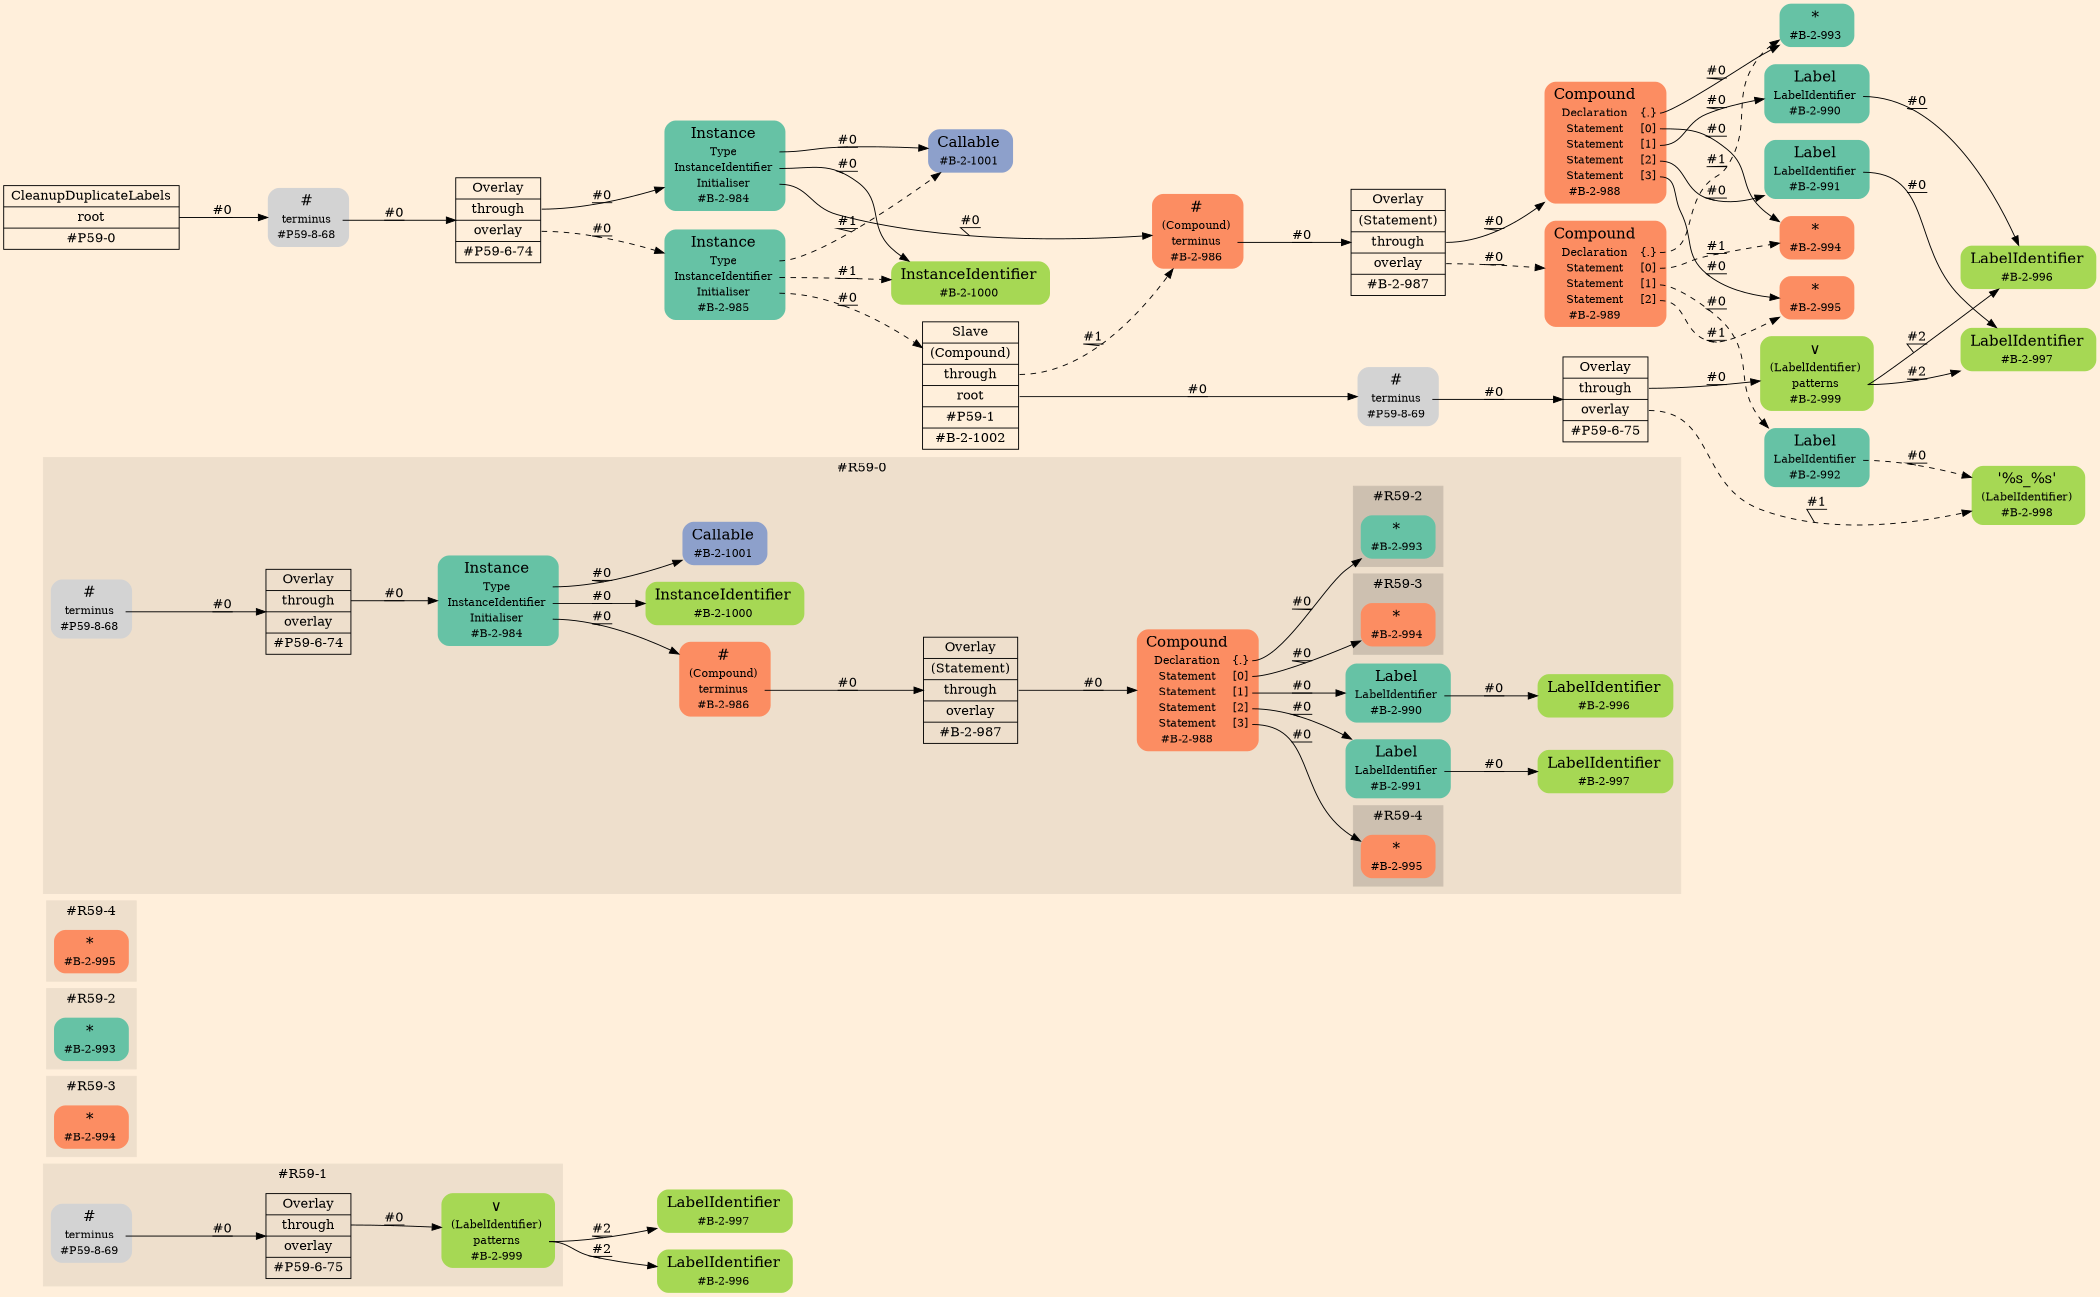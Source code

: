digraph Inferno {
graph [
rankdir = "LR"
ranksep = 1.0
size = "14,20"
bgcolor = antiquewhite1
color = black
fontcolor = black
];
node [
];
"#R59-1/#B-2-997" [
shape = "plaintext"
fillcolor = "/set28/5"
label = <<TABLE BORDER="0" CELLBORDER="0" CELLSPACING="0">
 <TR>
  <TD><FONT POINT-SIZE="16.0">LabelIdentifier</FONT></TD>
  <TD></TD>
 </TR>
 <TR>
  <TD>#B-2-997</TD>
  <TD PORT="port0"></TD>
 </TR>
</TABLE>>
style = "rounded,filled"
fontsize = "12"
];
"#R59-1/#B-2-996" [
shape = "plaintext"
fillcolor = "/set28/5"
label = <<TABLE BORDER="0" CELLBORDER="0" CELLSPACING="0">
 <TR>
  <TD><FONT POINT-SIZE="16.0">LabelIdentifier</FONT></TD>
  <TD></TD>
 </TR>
 <TR>
  <TD>#B-2-996</TD>
  <TD PORT="port0"></TD>
 </TR>
</TABLE>>
style = "rounded,filled"
fontsize = "12"
];
subgraph "cluster#R59-1" {
label = "#R59-1"
style = "filled"
color = antiquewhite2
"#R59-1/#B-2-999" [
shape = "plaintext"
fillcolor = "/set28/5"
label = <<TABLE BORDER="0" CELLBORDER="0" CELLSPACING="0">
 <TR>
  <TD><FONT POINT-SIZE="16.0">∨</FONT></TD>
  <TD></TD>
 </TR>
 <TR>
  <TD>(LabelIdentifier)</TD>
  <TD PORT="port0"></TD>
 </TR>
 <TR>
  <TD>patterns</TD>
  <TD PORT="port1"></TD>
 </TR>
 <TR>
  <TD>#B-2-999</TD>
  <TD PORT="port2"></TD>
 </TR>
</TABLE>>
style = "rounded,filled"
fontsize = "12"
];
"#R59-1/#P59-8-69" [
shape = "plaintext"
label = <<TABLE BORDER="0" CELLBORDER="0" CELLSPACING="0">
 <TR>
  <TD><FONT POINT-SIZE="16.0">#</FONT></TD>
  <TD></TD>
 </TR>
 <TR>
  <TD>terminus</TD>
  <TD PORT="port0"></TD>
 </TR>
 <TR>
  <TD>#P59-8-69</TD>
  <TD PORT="port1"></TD>
 </TR>
</TABLE>>
style = "rounded,filled"
fontsize = "12"
];
"#R59-1/#P59-6-75" [
shape = "record"
fillcolor = antiquewhite2
label = "<fixed> Overlay | <port0> through | <port1> overlay | <port2> #P59-6-75"
style = "filled"
fontsize = "14"
color = black
fontcolor = black
];
}
subgraph "cluster#R59-3" {
label = "#R59-3"
style = "filled"
color = antiquewhite2
"#R59-3/#B-2-994" [
shape = "plaintext"
fillcolor = "/set28/2"
label = <<TABLE BORDER="0" CELLBORDER="0" CELLSPACING="0">
 <TR>
  <TD><FONT POINT-SIZE="16.0">*</FONT></TD>
  <TD></TD>
 </TR>
 <TR>
  <TD>#B-2-994</TD>
  <TD PORT="port0"></TD>
 </TR>
</TABLE>>
style = "rounded,filled"
fontsize = "12"
];
}
subgraph "cluster#R59-2" {
label = "#R59-2"
style = "filled"
color = antiquewhite2
"#R59-2/#B-2-993" [
shape = "plaintext"
fillcolor = "/set28/1"
label = <<TABLE BORDER="0" CELLBORDER="0" CELLSPACING="0">
 <TR>
  <TD><FONT POINT-SIZE="16.0">*</FONT></TD>
  <TD></TD>
 </TR>
 <TR>
  <TD>#B-2-993</TD>
  <TD PORT="port0"></TD>
 </TR>
</TABLE>>
style = "rounded,filled"
fontsize = "12"
];
}
subgraph "cluster#R59-4" {
label = "#R59-4"
style = "filled"
color = antiquewhite2
"#R59-4/#B-2-995" [
shape = "plaintext"
fillcolor = "/set28/2"
label = <<TABLE BORDER="0" CELLBORDER="0" CELLSPACING="0">
 <TR>
  <TD><FONT POINT-SIZE="16.0">*</FONT></TD>
  <TD></TD>
 </TR>
 <TR>
  <TD>#B-2-995</TD>
  <TD PORT="port0"></TD>
 </TR>
</TABLE>>
style = "rounded,filled"
fontsize = "12"
];
}
subgraph "cluster#R59-0" {
label = "#R59-0"
style = "filled"
color = antiquewhite2
"#R59-0/#B-2-1001" [
shape = "plaintext"
fillcolor = "/set28/3"
label = <<TABLE BORDER="0" CELLBORDER="0" CELLSPACING="0">
 <TR>
  <TD><FONT POINT-SIZE="16.0">Callable</FONT></TD>
  <TD></TD>
 </TR>
 <TR>
  <TD>#B-2-1001</TD>
  <TD PORT="port0"></TD>
 </TR>
</TABLE>>
style = "rounded,filled"
fontsize = "12"
];
"#R59-0/#B-2-984" [
shape = "plaintext"
fillcolor = "/set28/1"
label = <<TABLE BORDER="0" CELLBORDER="0" CELLSPACING="0">
 <TR>
  <TD><FONT POINT-SIZE="16.0">Instance</FONT></TD>
  <TD></TD>
 </TR>
 <TR>
  <TD>Type</TD>
  <TD PORT="port0"></TD>
 </TR>
 <TR>
  <TD>InstanceIdentifier</TD>
  <TD PORT="port1"></TD>
 </TR>
 <TR>
  <TD>Initialiser</TD>
  <TD PORT="port2"></TD>
 </TR>
 <TR>
  <TD>#B-2-984</TD>
  <TD PORT="port3"></TD>
 </TR>
</TABLE>>
style = "rounded,filled"
fontsize = "12"
];
"#R59-0/#P59-8-68" [
shape = "plaintext"
label = <<TABLE BORDER="0" CELLBORDER="0" CELLSPACING="0">
 <TR>
  <TD><FONT POINT-SIZE="16.0">#</FONT></TD>
  <TD></TD>
 </TR>
 <TR>
  <TD>terminus</TD>
  <TD PORT="port0"></TD>
 </TR>
 <TR>
  <TD>#P59-8-68</TD>
  <TD PORT="port1"></TD>
 </TR>
</TABLE>>
style = "rounded,filled"
fontsize = "12"
];
"#R59-0/#B-2-997" [
shape = "plaintext"
fillcolor = "/set28/5"
label = <<TABLE BORDER="0" CELLBORDER="0" CELLSPACING="0">
 <TR>
  <TD><FONT POINT-SIZE="16.0">LabelIdentifier</FONT></TD>
  <TD></TD>
 </TR>
 <TR>
  <TD>#B-2-997</TD>
  <TD PORT="port0"></TD>
 </TR>
</TABLE>>
style = "rounded,filled"
fontsize = "12"
];
"#R59-0/#B-2-988" [
shape = "plaintext"
fillcolor = "/set28/2"
label = <<TABLE BORDER="0" CELLBORDER="0" CELLSPACING="0">
 <TR>
  <TD><FONT POINT-SIZE="16.0">Compound</FONT></TD>
  <TD></TD>
 </TR>
 <TR>
  <TD>Declaration</TD>
  <TD PORT="port0">{.}</TD>
 </TR>
 <TR>
  <TD>Statement</TD>
  <TD PORT="port1">[0]</TD>
 </TR>
 <TR>
  <TD>Statement</TD>
  <TD PORT="port2">[1]</TD>
 </TR>
 <TR>
  <TD>Statement</TD>
  <TD PORT="port3">[2]</TD>
 </TR>
 <TR>
  <TD>Statement</TD>
  <TD PORT="port4">[3]</TD>
 </TR>
 <TR>
  <TD>#B-2-988</TD>
  <TD PORT="port5"></TD>
 </TR>
</TABLE>>
style = "rounded,filled"
fontsize = "12"
];
"#R59-0/#B-2-990" [
shape = "plaintext"
fillcolor = "/set28/1"
label = <<TABLE BORDER="0" CELLBORDER="0" CELLSPACING="0">
 <TR>
  <TD><FONT POINT-SIZE="16.0">Label</FONT></TD>
  <TD></TD>
 </TR>
 <TR>
  <TD>LabelIdentifier</TD>
  <TD PORT="port0"></TD>
 </TR>
 <TR>
  <TD>#B-2-990</TD>
  <TD PORT="port1"></TD>
 </TR>
</TABLE>>
style = "rounded,filled"
fontsize = "12"
];
"#R59-0/#P59-6-74" [
shape = "record"
fillcolor = antiquewhite2
label = "<fixed> Overlay | <port0> through | <port1> overlay | <port2> #P59-6-74"
style = "filled"
fontsize = "14"
color = black
fontcolor = black
];
"#R59-0/#B-2-986" [
shape = "plaintext"
fillcolor = "/set28/2"
label = <<TABLE BORDER="0" CELLBORDER="0" CELLSPACING="0">
 <TR>
  <TD><FONT POINT-SIZE="16.0">#</FONT></TD>
  <TD></TD>
 </TR>
 <TR>
  <TD>(Compound)</TD>
  <TD PORT="port0"></TD>
 </TR>
 <TR>
  <TD>terminus</TD>
  <TD PORT="port1"></TD>
 </TR>
 <TR>
  <TD>#B-2-986</TD>
  <TD PORT="port2"></TD>
 </TR>
</TABLE>>
style = "rounded,filled"
fontsize = "12"
];
"#R59-0/#B-2-987" [
shape = "record"
fillcolor = antiquewhite2
label = "<fixed> Overlay | <port0> (Statement) | <port1> through | <port2> overlay | <port3> #B-2-987"
style = "filled"
fontsize = "14"
color = black
fontcolor = black
];
"#R59-0/#B-2-996" [
shape = "plaintext"
fillcolor = "/set28/5"
label = <<TABLE BORDER="0" CELLBORDER="0" CELLSPACING="0">
 <TR>
  <TD><FONT POINT-SIZE="16.0">LabelIdentifier</FONT></TD>
  <TD></TD>
 </TR>
 <TR>
  <TD>#B-2-996</TD>
  <TD PORT="port0"></TD>
 </TR>
</TABLE>>
style = "rounded,filled"
fontsize = "12"
];
"#R59-0/#B-2-1000" [
shape = "plaintext"
fillcolor = "/set28/5"
label = <<TABLE BORDER="0" CELLBORDER="0" CELLSPACING="0">
 <TR>
  <TD><FONT POINT-SIZE="16.0">InstanceIdentifier</FONT></TD>
  <TD></TD>
 </TR>
 <TR>
  <TD>#B-2-1000</TD>
  <TD PORT="port0"></TD>
 </TR>
</TABLE>>
style = "rounded,filled"
fontsize = "12"
];
"#R59-0/#B-2-991" [
shape = "plaintext"
fillcolor = "/set28/1"
label = <<TABLE BORDER="0" CELLBORDER="0" CELLSPACING="0">
 <TR>
  <TD><FONT POINT-SIZE="16.0">Label</FONT></TD>
  <TD></TD>
 </TR>
 <TR>
  <TD>LabelIdentifier</TD>
  <TD PORT="port0"></TD>
 </TR>
 <TR>
  <TD>#B-2-991</TD>
  <TD PORT="port1"></TD>
 </TR>
</TABLE>>
style = "rounded,filled"
fontsize = "12"
];
subgraph "cluster#R59-4" {
label = "#R59-4"
style = "filled"
color = antiquewhite3
"#R59-0/#B-2-995" [
shape = "plaintext"
fillcolor = "/set28/2"
label = <<TABLE BORDER="0" CELLBORDER="0" CELLSPACING="0">
 <TR>
  <TD><FONT POINT-SIZE="16.0">*</FONT></TD>
  <TD></TD>
 </TR>
 <TR>
  <TD>#B-2-995</TD>
  <TD PORT="port0"></TD>
 </TR>
</TABLE>>
style = "rounded,filled"
fontsize = "12"
];
}
subgraph "cluster#R59-2" {
label = "#R59-2"
style = "filled"
color = antiquewhite3
"#R59-0/#B-2-993" [
shape = "plaintext"
fillcolor = "/set28/1"
label = <<TABLE BORDER="0" CELLBORDER="0" CELLSPACING="0">
 <TR>
  <TD><FONT POINT-SIZE="16.0">*</FONT></TD>
  <TD></TD>
 </TR>
 <TR>
  <TD>#B-2-993</TD>
  <TD PORT="port0"></TD>
 </TR>
</TABLE>>
style = "rounded,filled"
fontsize = "12"
];
}
subgraph "cluster#R59-3" {
label = "#R59-3"
style = "filled"
color = antiquewhite3
"#R59-0/#B-2-994" [
shape = "plaintext"
fillcolor = "/set28/2"
label = <<TABLE BORDER="0" CELLBORDER="0" CELLSPACING="0">
 <TR>
  <TD><FONT POINT-SIZE="16.0">*</FONT></TD>
  <TD></TD>
 </TR>
 <TR>
  <TD>#B-2-994</TD>
  <TD PORT="port0"></TD>
 </TR>
</TABLE>>
style = "rounded,filled"
fontsize = "12"
];
}
}
"CR#P59-0" [
shape = "record"
fillcolor = antiquewhite1
label = "<fixed> CleanupDuplicateLabels | <port0> root | <port1> #P59-0"
style = "filled"
fontsize = "14"
color = black
fontcolor = black
];
"#P59-8-68" [
shape = "plaintext"
label = <<TABLE BORDER="0" CELLBORDER="0" CELLSPACING="0">
 <TR>
  <TD><FONT POINT-SIZE="16.0">#</FONT></TD>
  <TD></TD>
 </TR>
 <TR>
  <TD>terminus</TD>
  <TD PORT="port0"></TD>
 </TR>
 <TR>
  <TD>#P59-8-68</TD>
  <TD PORT="port1"></TD>
 </TR>
</TABLE>>
style = "rounded,filled"
fontsize = "12"
];
"#P59-6-74" [
shape = "record"
fillcolor = antiquewhite1
label = "<fixed> Overlay | <port0> through | <port1> overlay | <port2> #P59-6-74"
style = "filled"
fontsize = "14"
color = black
fontcolor = black
];
"#B-2-984" [
shape = "plaintext"
fillcolor = "/set28/1"
label = <<TABLE BORDER="0" CELLBORDER="0" CELLSPACING="0">
 <TR>
  <TD><FONT POINT-SIZE="16.0">Instance</FONT></TD>
  <TD></TD>
 </TR>
 <TR>
  <TD>Type</TD>
  <TD PORT="port0"></TD>
 </TR>
 <TR>
  <TD>InstanceIdentifier</TD>
  <TD PORT="port1"></TD>
 </TR>
 <TR>
  <TD>Initialiser</TD>
  <TD PORT="port2"></TD>
 </TR>
 <TR>
  <TD>#B-2-984</TD>
  <TD PORT="port3"></TD>
 </TR>
</TABLE>>
style = "rounded,filled"
fontsize = "12"
];
"#B-2-1001" [
shape = "plaintext"
fillcolor = "/set28/3"
label = <<TABLE BORDER="0" CELLBORDER="0" CELLSPACING="0">
 <TR>
  <TD><FONT POINT-SIZE="16.0">Callable</FONT></TD>
  <TD></TD>
 </TR>
 <TR>
  <TD>#B-2-1001</TD>
  <TD PORT="port0"></TD>
 </TR>
</TABLE>>
style = "rounded,filled"
fontsize = "12"
];
"#B-2-1000" [
shape = "plaintext"
fillcolor = "/set28/5"
label = <<TABLE BORDER="0" CELLBORDER="0" CELLSPACING="0">
 <TR>
  <TD><FONT POINT-SIZE="16.0">InstanceIdentifier</FONT></TD>
  <TD></TD>
 </TR>
 <TR>
  <TD>#B-2-1000</TD>
  <TD PORT="port0"></TD>
 </TR>
</TABLE>>
style = "rounded,filled"
fontsize = "12"
];
"#B-2-986" [
shape = "plaintext"
fillcolor = "/set28/2"
label = <<TABLE BORDER="0" CELLBORDER="0" CELLSPACING="0">
 <TR>
  <TD><FONT POINT-SIZE="16.0">#</FONT></TD>
  <TD></TD>
 </TR>
 <TR>
  <TD>(Compound)</TD>
  <TD PORT="port0"></TD>
 </TR>
 <TR>
  <TD>terminus</TD>
  <TD PORT="port1"></TD>
 </TR>
 <TR>
  <TD>#B-2-986</TD>
  <TD PORT="port2"></TD>
 </TR>
</TABLE>>
style = "rounded,filled"
fontsize = "12"
];
"#B-2-987" [
shape = "record"
fillcolor = antiquewhite1
label = "<fixed> Overlay | <port0> (Statement) | <port1> through | <port2> overlay | <port3> #B-2-987"
style = "filled"
fontsize = "14"
color = black
fontcolor = black
];
"#B-2-988" [
shape = "plaintext"
fillcolor = "/set28/2"
label = <<TABLE BORDER="0" CELLBORDER="0" CELLSPACING="0">
 <TR>
  <TD><FONT POINT-SIZE="16.0">Compound</FONT></TD>
  <TD></TD>
 </TR>
 <TR>
  <TD>Declaration</TD>
  <TD PORT="port0">{.}</TD>
 </TR>
 <TR>
  <TD>Statement</TD>
  <TD PORT="port1">[0]</TD>
 </TR>
 <TR>
  <TD>Statement</TD>
  <TD PORT="port2">[1]</TD>
 </TR>
 <TR>
  <TD>Statement</TD>
  <TD PORT="port3">[2]</TD>
 </TR>
 <TR>
  <TD>Statement</TD>
  <TD PORT="port4">[3]</TD>
 </TR>
 <TR>
  <TD>#B-2-988</TD>
  <TD PORT="port5"></TD>
 </TR>
</TABLE>>
style = "rounded,filled"
fontsize = "12"
];
"#B-2-993" [
shape = "plaintext"
fillcolor = "/set28/1"
label = <<TABLE BORDER="0" CELLBORDER="0" CELLSPACING="0">
 <TR>
  <TD><FONT POINT-SIZE="16.0">*</FONT></TD>
  <TD></TD>
 </TR>
 <TR>
  <TD>#B-2-993</TD>
  <TD PORT="port0"></TD>
 </TR>
</TABLE>>
style = "rounded,filled"
fontsize = "12"
];
"#B-2-994" [
shape = "plaintext"
fillcolor = "/set28/2"
label = <<TABLE BORDER="0" CELLBORDER="0" CELLSPACING="0">
 <TR>
  <TD><FONT POINT-SIZE="16.0">*</FONT></TD>
  <TD></TD>
 </TR>
 <TR>
  <TD>#B-2-994</TD>
  <TD PORT="port0"></TD>
 </TR>
</TABLE>>
style = "rounded,filled"
fontsize = "12"
];
"#B-2-990" [
shape = "plaintext"
fillcolor = "/set28/1"
label = <<TABLE BORDER="0" CELLBORDER="0" CELLSPACING="0">
 <TR>
  <TD><FONT POINT-SIZE="16.0">Label</FONT></TD>
  <TD></TD>
 </TR>
 <TR>
  <TD>LabelIdentifier</TD>
  <TD PORT="port0"></TD>
 </TR>
 <TR>
  <TD>#B-2-990</TD>
  <TD PORT="port1"></TD>
 </TR>
</TABLE>>
style = "rounded,filled"
fontsize = "12"
];
"#B-2-996" [
shape = "plaintext"
fillcolor = "/set28/5"
label = <<TABLE BORDER="0" CELLBORDER="0" CELLSPACING="0">
 <TR>
  <TD><FONT POINT-SIZE="16.0">LabelIdentifier</FONT></TD>
  <TD></TD>
 </TR>
 <TR>
  <TD>#B-2-996</TD>
  <TD PORT="port0"></TD>
 </TR>
</TABLE>>
style = "rounded,filled"
fontsize = "12"
];
"#B-2-991" [
shape = "plaintext"
fillcolor = "/set28/1"
label = <<TABLE BORDER="0" CELLBORDER="0" CELLSPACING="0">
 <TR>
  <TD><FONT POINT-SIZE="16.0">Label</FONT></TD>
  <TD></TD>
 </TR>
 <TR>
  <TD>LabelIdentifier</TD>
  <TD PORT="port0"></TD>
 </TR>
 <TR>
  <TD>#B-2-991</TD>
  <TD PORT="port1"></TD>
 </TR>
</TABLE>>
style = "rounded,filled"
fontsize = "12"
];
"#B-2-997" [
shape = "plaintext"
fillcolor = "/set28/5"
label = <<TABLE BORDER="0" CELLBORDER="0" CELLSPACING="0">
 <TR>
  <TD><FONT POINT-SIZE="16.0">LabelIdentifier</FONT></TD>
  <TD></TD>
 </TR>
 <TR>
  <TD>#B-2-997</TD>
  <TD PORT="port0"></TD>
 </TR>
</TABLE>>
style = "rounded,filled"
fontsize = "12"
];
"#B-2-995" [
shape = "plaintext"
fillcolor = "/set28/2"
label = <<TABLE BORDER="0" CELLBORDER="0" CELLSPACING="0">
 <TR>
  <TD><FONT POINT-SIZE="16.0">*</FONT></TD>
  <TD></TD>
 </TR>
 <TR>
  <TD>#B-2-995</TD>
  <TD PORT="port0"></TD>
 </TR>
</TABLE>>
style = "rounded,filled"
fontsize = "12"
];
"#B-2-989" [
shape = "plaintext"
fillcolor = "/set28/2"
label = <<TABLE BORDER="0" CELLBORDER="0" CELLSPACING="0">
 <TR>
  <TD><FONT POINT-SIZE="16.0">Compound</FONT></TD>
  <TD></TD>
 </TR>
 <TR>
  <TD>Declaration</TD>
  <TD PORT="port0">{.}</TD>
 </TR>
 <TR>
  <TD>Statement</TD>
  <TD PORT="port1">[0]</TD>
 </TR>
 <TR>
  <TD>Statement</TD>
  <TD PORT="port2">[1]</TD>
 </TR>
 <TR>
  <TD>Statement</TD>
  <TD PORT="port3">[2]</TD>
 </TR>
 <TR>
  <TD>#B-2-989</TD>
  <TD PORT="port4"></TD>
 </TR>
</TABLE>>
style = "rounded,filled"
fontsize = "12"
];
"#B-2-992" [
shape = "plaintext"
fillcolor = "/set28/1"
label = <<TABLE BORDER="0" CELLBORDER="0" CELLSPACING="0">
 <TR>
  <TD><FONT POINT-SIZE="16.0">Label</FONT></TD>
  <TD></TD>
 </TR>
 <TR>
  <TD>LabelIdentifier</TD>
  <TD PORT="port0"></TD>
 </TR>
 <TR>
  <TD>#B-2-992</TD>
  <TD PORT="port1"></TD>
 </TR>
</TABLE>>
style = "rounded,filled"
fontsize = "12"
];
"#B-2-998" [
shape = "plaintext"
fillcolor = "/set28/5"
label = <<TABLE BORDER="0" CELLBORDER="0" CELLSPACING="0">
 <TR>
  <TD><FONT POINT-SIZE="16.0">'%s_%s'</FONT></TD>
  <TD></TD>
 </TR>
 <TR>
  <TD>(LabelIdentifier)</TD>
  <TD PORT="port0"></TD>
 </TR>
 <TR>
  <TD>#B-2-998</TD>
  <TD PORT="port1"></TD>
 </TR>
</TABLE>>
style = "rounded,filled"
fontsize = "12"
];
"#B-2-985" [
shape = "plaintext"
fillcolor = "/set28/1"
label = <<TABLE BORDER="0" CELLBORDER="0" CELLSPACING="0">
 <TR>
  <TD><FONT POINT-SIZE="16.0">Instance</FONT></TD>
  <TD></TD>
 </TR>
 <TR>
  <TD>Type</TD>
  <TD PORT="port0"></TD>
 </TR>
 <TR>
  <TD>InstanceIdentifier</TD>
  <TD PORT="port1"></TD>
 </TR>
 <TR>
  <TD>Initialiser</TD>
  <TD PORT="port2"></TD>
 </TR>
 <TR>
  <TD>#B-2-985</TD>
  <TD PORT="port3"></TD>
 </TR>
</TABLE>>
style = "rounded,filled"
fontsize = "12"
];
"#B-2-1002" [
shape = "record"
fillcolor = antiquewhite1
label = "<fixed> Slave | <port0> (Compound) | <port1> through | <port2> root | <port3> #P59-1 | <port4> #B-2-1002"
style = "filled"
fontsize = "14"
color = black
fontcolor = black
];
"#P59-8-69" [
shape = "plaintext"
label = <<TABLE BORDER="0" CELLBORDER="0" CELLSPACING="0">
 <TR>
  <TD><FONT POINT-SIZE="16.0">#</FONT></TD>
  <TD></TD>
 </TR>
 <TR>
  <TD>terminus</TD>
  <TD PORT="port0"></TD>
 </TR>
 <TR>
  <TD>#P59-8-69</TD>
  <TD PORT="port1"></TD>
 </TR>
</TABLE>>
style = "rounded,filled"
fontsize = "12"
];
"#P59-6-75" [
shape = "record"
fillcolor = antiquewhite1
label = "<fixed> Overlay | <port0> through | <port1> overlay | <port2> #P59-6-75"
style = "filled"
fontsize = "14"
color = black
fontcolor = black
];
"#B-2-999" [
shape = "plaintext"
fillcolor = "/set28/5"
label = <<TABLE BORDER="0" CELLBORDER="0" CELLSPACING="0">
 <TR>
  <TD><FONT POINT-SIZE="16.0">∨</FONT></TD>
  <TD></TD>
 </TR>
 <TR>
  <TD>(LabelIdentifier)</TD>
  <TD PORT="port0"></TD>
 </TR>
 <TR>
  <TD>patterns</TD>
  <TD PORT="port1"></TD>
 </TR>
 <TR>
  <TD>#B-2-999</TD>
  <TD PORT="port2"></TD>
 </TR>
</TABLE>>
style = "rounded,filled"
fontsize = "12"
];
"CR#P59-0":port0 -> "#P59-8-68" [style="solid"
label = "#0"
decorate = true
color = black
fontcolor = black
];
"#P59-8-68":port0 -> "#P59-6-74" [style="solid"
label = "#0"
decorate = true
color = black
fontcolor = black
];
"#P59-6-74":port0 -> "#B-2-984" [style="solid"
label = "#0"
decorate = true
color = black
fontcolor = black
];
"#P59-6-74":port1 -> "#B-2-985" [style="dashed"
label = "#0"
decorate = true
color = black
fontcolor = black
];
"#B-2-984":port0 -> "#B-2-1001" [style="solid"
label = "#0"
decorate = true
color = black
fontcolor = black
];
"#B-2-984":port1 -> "#B-2-1000" [style="solid"
label = "#0"
decorate = true
color = black
fontcolor = black
];
"#B-2-984":port2 -> "#B-2-986" [style="solid"
label = "#0"
decorate = true
color = black
fontcolor = black
];
"#B-2-986":port1 -> "#B-2-987" [style="solid"
label = "#0"
decorate = true
color = black
fontcolor = black
];
"#B-2-987":port1 -> "#B-2-988" [style="solid"
label = "#0"
decorate = true
color = black
fontcolor = black
];
"#B-2-987":port2 -> "#B-2-989" [style="dashed"
label = "#0"
decorate = true
color = black
fontcolor = black
];
"#B-2-988":port0 -> "#B-2-993" [style="solid"
label = "#0"
decorate = true
color = black
fontcolor = black
];
"#B-2-988":port1 -> "#B-2-994" [style="solid"
label = "#0"
decorate = true
color = black
fontcolor = black
];
"#B-2-988":port2 -> "#B-2-990" [style="solid"
label = "#0"
decorate = true
color = black
fontcolor = black
];
"#B-2-988":port3 -> "#B-2-991" [style="solid"
label = "#0"
decorate = true
color = black
fontcolor = black
];
"#B-2-988":port4 -> "#B-2-995" [style="solid"
label = "#0"
decorate = true
color = black
fontcolor = black
];
"#B-2-990":port0 -> "#B-2-996" [style="solid"
label = "#0"
decorate = true
color = black
fontcolor = black
];
"#B-2-991":port0 -> "#B-2-997" [style="solid"
label = "#0"
decorate = true
color = black
fontcolor = black
];
"#B-2-989":port0 -> "#B-2-993" [style="dashed"
label = "#1"
decorate = true
color = black
fontcolor = black
];
"#B-2-989":port1 -> "#B-2-994" [style="dashed"
label = "#1"
decorate = true
color = black
fontcolor = black
];
"#B-2-989":port2 -> "#B-2-992" [style="dashed"
label = "#0"
decorate = true
color = black
fontcolor = black
];
"#B-2-989":port3 -> "#B-2-995" [style="dashed"
label = "#1"
decorate = true
color = black
fontcolor = black
];
"#B-2-992":port0 -> "#B-2-998" [style="dashed"
label = "#0"
decorate = true
color = black
fontcolor = black
];
"#B-2-985":port0 -> "#B-2-1001" [style="dashed"
label = "#1"
decorate = true
color = black
fontcolor = black
];
"#B-2-985":port1 -> "#B-2-1000" [style="dashed"
label = "#1"
decorate = true
color = black
fontcolor = black
];
"#B-2-985":port2 -> "#B-2-1002" [style="dashed"
label = "#0"
decorate = true
color = black
fontcolor = black
];
"#B-2-1002":port1 -> "#B-2-986" [style="dashed"
label = "#1"
decorate = true
color = black
fontcolor = black
];
"#B-2-1002":port2 -> "#P59-8-69" [style="solid"
label = "#0"
decorate = true
color = black
fontcolor = black
];
"#P59-8-69":port0 -> "#P59-6-75" [style="solid"
label = "#0"
decorate = true
color = black
fontcolor = black
];
"#P59-6-75":port0 -> "#B-2-999" [style="solid"
label = "#0"
decorate = true
color = black
fontcolor = black
];
"#P59-6-75":port1 -> "#B-2-998" [style="dashed"
label = "#1"
decorate = true
color = black
fontcolor = black
];
"#B-2-999":port1 -> "#B-2-996" [style="solid"
label = "#2"
decorate = true
color = black
fontcolor = black
];
"#B-2-999":port1 -> "#B-2-997" [style="solid"
label = "#2"
decorate = true
color = black
fontcolor = black
];
"#R59-0/#B-2-984":port0 -> "#R59-0/#B-2-1001" [style="solid"
label = "#0"
decorate = true
color = black
fontcolor = black
];
"#R59-0/#B-2-984":port1 -> "#R59-0/#B-2-1000" [style="solid"
label = "#0"
decorate = true
color = black
fontcolor = black
];
"#R59-0/#B-2-984":port2 -> "#R59-0/#B-2-986" [style="solid"
label = "#0"
decorate = true
color = black
fontcolor = black
];
"#R59-0/#P59-8-68":port0 -> "#R59-0/#P59-6-74" [style="solid"
label = "#0"
decorate = true
color = black
fontcolor = black
];
"#R59-0/#B-2-988":port0 -> "#R59-0/#B-2-993" [style="solid"
label = "#0"
decorate = true
color = black
fontcolor = black
];
"#R59-0/#B-2-988":port1 -> "#R59-0/#B-2-994" [style="solid"
label = "#0"
decorate = true
color = black
fontcolor = black
];
"#R59-0/#B-2-988":port2 -> "#R59-0/#B-2-990" [style="solid"
label = "#0"
decorate = true
color = black
fontcolor = black
];
"#R59-0/#B-2-988":port3 -> "#R59-0/#B-2-991" [style="solid"
label = "#0"
decorate = true
color = black
fontcolor = black
];
"#R59-0/#B-2-988":port4 -> "#R59-0/#B-2-995" [style="solid"
label = "#0"
decorate = true
color = black
fontcolor = black
];
"#R59-0/#B-2-990":port0 -> "#R59-0/#B-2-996" [style="solid"
label = "#0"
decorate = true
color = black
fontcolor = black
];
"#R59-0/#P59-6-74":port0 -> "#R59-0/#B-2-984" [style="solid"
label = "#0"
decorate = true
color = black
fontcolor = black
];
"#R59-0/#B-2-986":port1 -> "#R59-0/#B-2-987" [style="solid"
label = "#0"
decorate = true
color = black
fontcolor = black
];
"#R59-0/#B-2-987":port1 -> "#R59-0/#B-2-988" [style="solid"
label = "#0"
decorate = true
color = black
fontcolor = black
];
"#R59-0/#B-2-991":port0 -> "#R59-0/#B-2-997" [style="solid"
label = "#0"
decorate = true
color = black
fontcolor = black
];
"#R59-1/#B-2-999":port1 -> "#R59-1/#B-2-996" [style="solid"
label = "#2"
decorate = true
color = black
fontcolor = black
];
"#R59-1/#B-2-999":port1 -> "#R59-1/#B-2-997" [style="solid"
label = "#2"
decorate = true
color = black
fontcolor = black
];
"#R59-1/#P59-8-69":port0 -> "#R59-1/#P59-6-75" [style="solid"
label = "#0"
decorate = true
color = black
fontcolor = black
];
"#R59-1/#P59-6-75":port0 -> "#R59-1/#B-2-999" [style="solid"
label = "#0"
decorate = true
color = black
fontcolor = black
];
}
